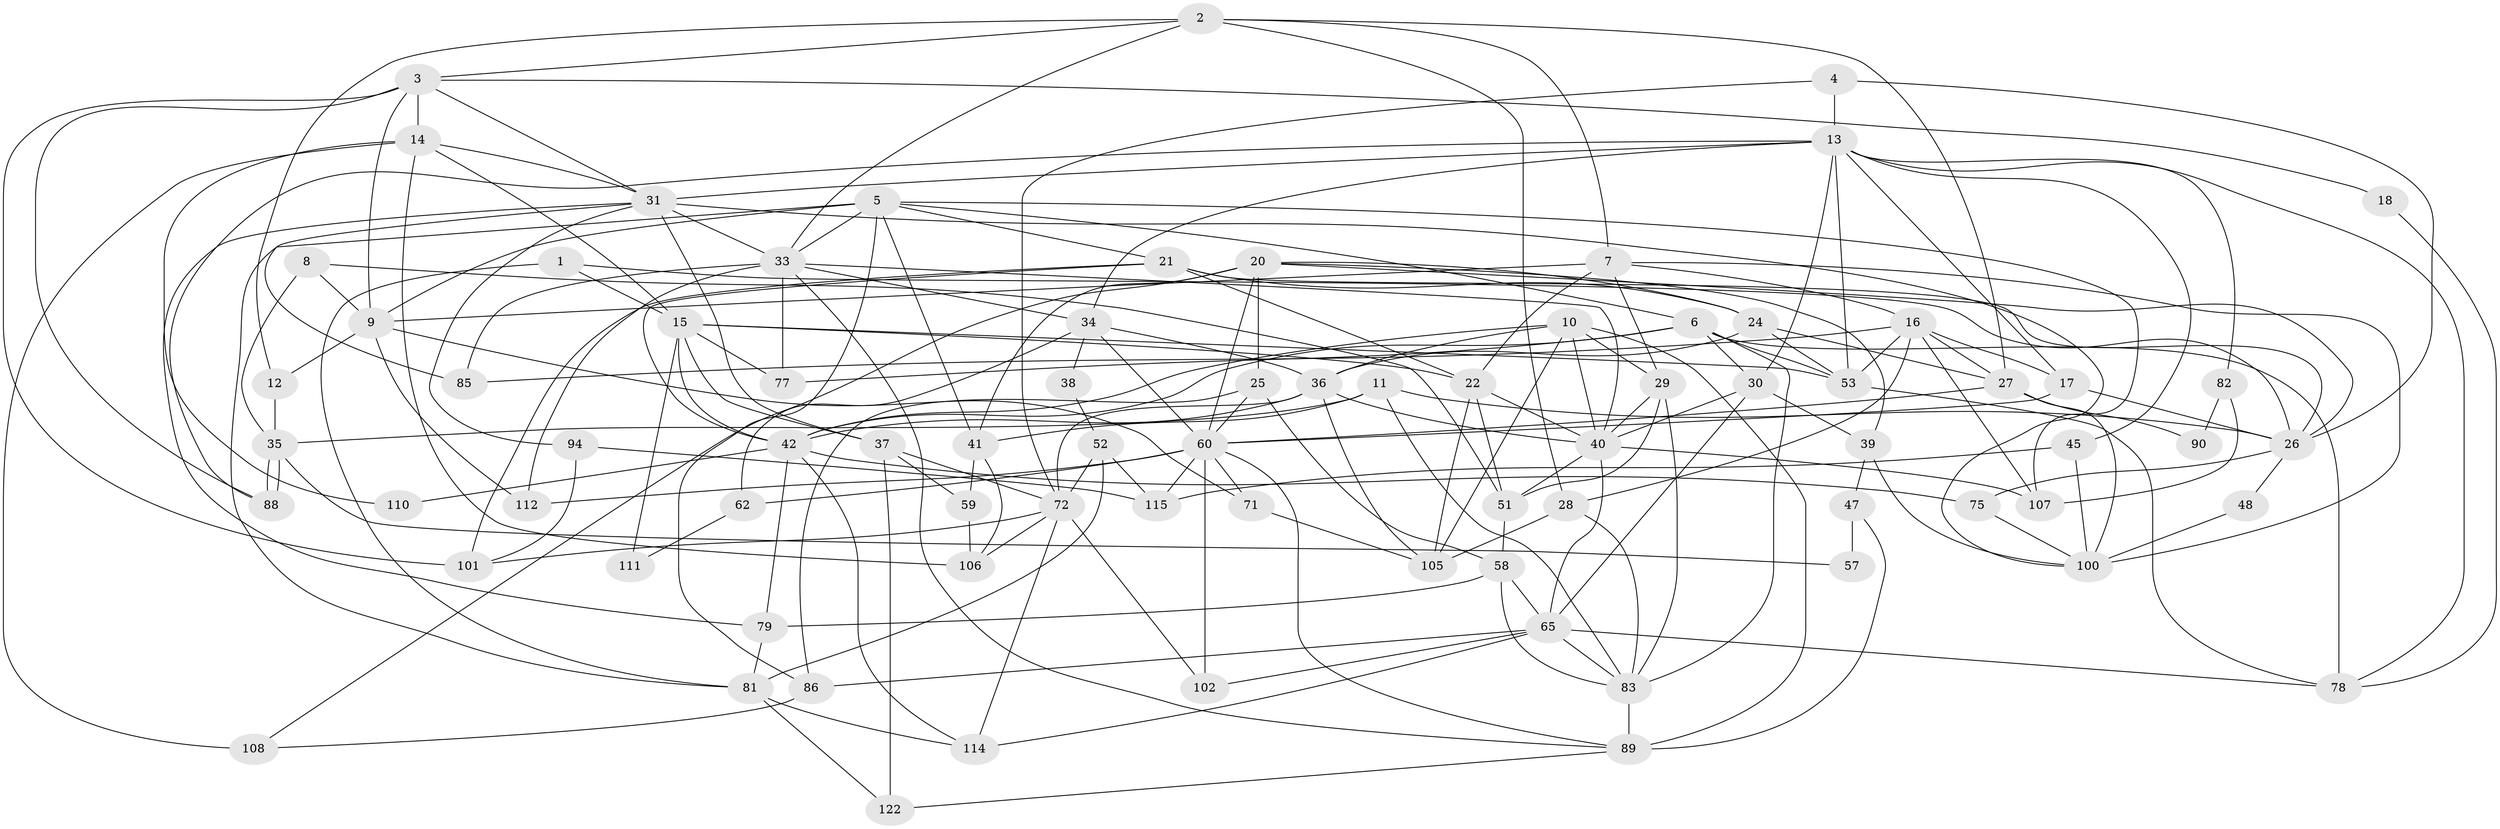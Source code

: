 // original degree distribution, {3: 0.32786885245901637, 4: 0.27049180327868855, 5: 0.22950819672131148, 6: 0.05737704918032787, 2: 0.07377049180327869, 7: 0.03278688524590164, 8: 0.00819672131147541}
// Generated by graph-tools (version 1.1) at 2025/41/03/06/25 10:41:56]
// undirected, 79 vertices, 197 edges
graph export_dot {
graph [start="1"]
  node [color=gray90,style=filled];
  1;
  2 [super="+68"];
  3 [super="+96"];
  4;
  5 [super="+63"];
  6 [super="+54"];
  7 [super="+43"];
  8;
  9 [super="+121"];
  10 [super="+91"];
  11 [super="+118"];
  12;
  13 [super="+23"];
  14 [super="+19"];
  15 [super="+56"];
  16 [super="+44"];
  17 [super="+76"];
  18;
  20 [super="+104"];
  21 [super="+103"];
  22 [super="+55"];
  24 [super="+66"];
  25;
  26 [super="+87"];
  27 [super="+120"];
  28 [super="+32"];
  29 [super="+119"];
  30 [super="+74"];
  31 [super="+49"];
  33 [super="+109"];
  34 [super="+46"];
  35 [super="+50"];
  36 [super="+73"];
  37 [super="+80"];
  38;
  39;
  40 [super="+67"];
  41 [super="+99"];
  42 [super="+70"];
  45;
  47;
  48;
  51;
  52;
  53 [super="+61"];
  57;
  58 [super="+69"];
  59;
  60 [super="+64"];
  62;
  65 [super="+98"];
  71;
  72 [super="+95"];
  75;
  77;
  78;
  79;
  81 [super="+84"];
  82;
  83 [super="+93"];
  85;
  86;
  88;
  89 [super="+92"];
  90;
  94 [super="+97"];
  100 [super="+117"];
  101;
  102;
  105 [super="+113"];
  106;
  107 [super="+116"];
  108;
  110;
  111;
  112;
  114;
  115;
  122;
  1 -- 15;
  1 -- 26;
  1 -- 81;
  2 -- 27;
  2 -- 7;
  2 -- 12;
  2 -- 33;
  2 -- 3;
  2 -- 28;
  3 -- 31;
  3 -- 88;
  3 -- 9;
  3 -- 18;
  3 -- 101;
  3 -- 14;
  4 -- 72;
  4 -- 26;
  4 -- 13;
  5 -- 86;
  5 -- 21;
  5 -- 9;
  5 -- 33;
  5 -- 6;
  5 -- 41;
  5 -- 81;
  5 -- 107;
  6 -- 30 [weight=2];
  6 -- 83;
  6 -- 78;
  6 -- 42;
  6 -- 77;
  6 -- 53;
  7 -- 16;
  7 -- 100;
  7 -- 22;
  7 -- 9;
  7 -- 29;
  8 -- 51;
  8 -- 9;
  8 -- 35;
  9 -- 12;
  9 -- 112;
  9 -- 71;
  10 -- 89 [weight=2];
  10 -- 105;
  10 -- 36;
  10 -- 42;
  10 -- 40;
  10 -- 29;
  11 -- 26;
  11 -- 35;
  11 -- 41;
  11 -- 83;
  12 -- 35;
  13 -- 78;
  13 -- 82;
  13 -- 17;
  13 -- 34;
  13 -- 45;
  13 -- 88;
  13 -- 30;
  13 -- 53;
  13 -- 31;
  14 -- 15;
  14 -- 108;
  14 -- 110;
  14 -- 106;
  14 -- 31;
  15 -- 37;
  15 -- 22;
  15 -- 53;
  15 -- 111;
  15 -- 77;
  15 -- 42;
  16 -- 53;
  16 -- 85;
  16 -- 107;
  16 -- 17;
  16 -- 27;
  16 -- 28;
  17 -- 60;
  17 -- 26;
  18 -- 78;
  20 -- 39;
  20 -- 24;
  20 -- 25;
  20 -- 108;
  20 -- 26;
  20 -- 60;
  20 -- 41;
  21 -- 24;
  21 -- 22;
  21 -- 26;
  21 -- 42;
  21 -- 101;
  22 -- 51;
  22 -- 105;
  22 -- 40;
  24 -- 27;
  24 -- 36;
  24 -- 53;
  25 -- 86;
  25 -- 60;
  25 -- 58;
  26 -- 48;
  26 -- 75;
  27 -- 60;
  27 -- 90;
  27 -- 100;
  28 -- 105 [weight=2];
  28 -- 83;
  29 -- 83;
  29 -- 40;
  29 -- 51;
  30 -- 39;
  30 -- 40;
  30 -- 65;
  31 -- 33;
  31 -- 85;
  31 -- 100;
  31 -- 37;
  31 -- 79;
  31 -- 94;
  33 -- 34;
  33 -- 85;
  33 -- 89;
  33 -- 112;
  33 -- 77;
  33 -- 40;
  34 -- 60;
  34 -- 36;
  34 -- 38;
  34 -- 62;
  35 -- 88;
  35 -- 88;
  35 -- 57 [weight=2];
  36 -- 42;
  36 -- 72;
  36 -- 105;
  36 -- 40;
  37 -- 59;
  37 -- 72;
  37 -- 122;
  38 -- 52;
  39 -- 47;
  39 -- 100;
  40 -- 51;
  40 -- 107;
  40 -- 65;
  41 -- 106;
  41 -- 59;
  42 -- 75;
  42 -- 110;
  42 -- 114;
  42 -- 79;
  45 -- 115;
  45 -- 100;
  47 -- 57;
  47 -- 89;
  48 -- 100;
  51 -- 58;
  52 -- 72;
  52 -- 81;
  52 -- 115;
  53 -- 78;
  58 -- 65;
  58 -- 79;
  58 -- 83;
  59 -- 106;
  60 -- 115;
  60 -- 102;
  60 -- 71;
  60 -- 112;
  60 -- 89;
  60 -- 62;
  62 -- 111;
  65 -- 78;
  65 -- 86;
  65 -- 83;
  65 -- 114;
  65 -- 102;
  71 -- 105;
  72 -- 101;
  72 -- 114;
  72 -- 102;
  72 -- 106;
  75 -- 100;
  79 -- 81;
  81 -- 114;
  81 -- 122;
  82 -- 107;
  82 -- 90;
  83 -- 89;
  86 -- 108;
  89 -- 122;
  94 -- 101;
  94 -- 115;
}
